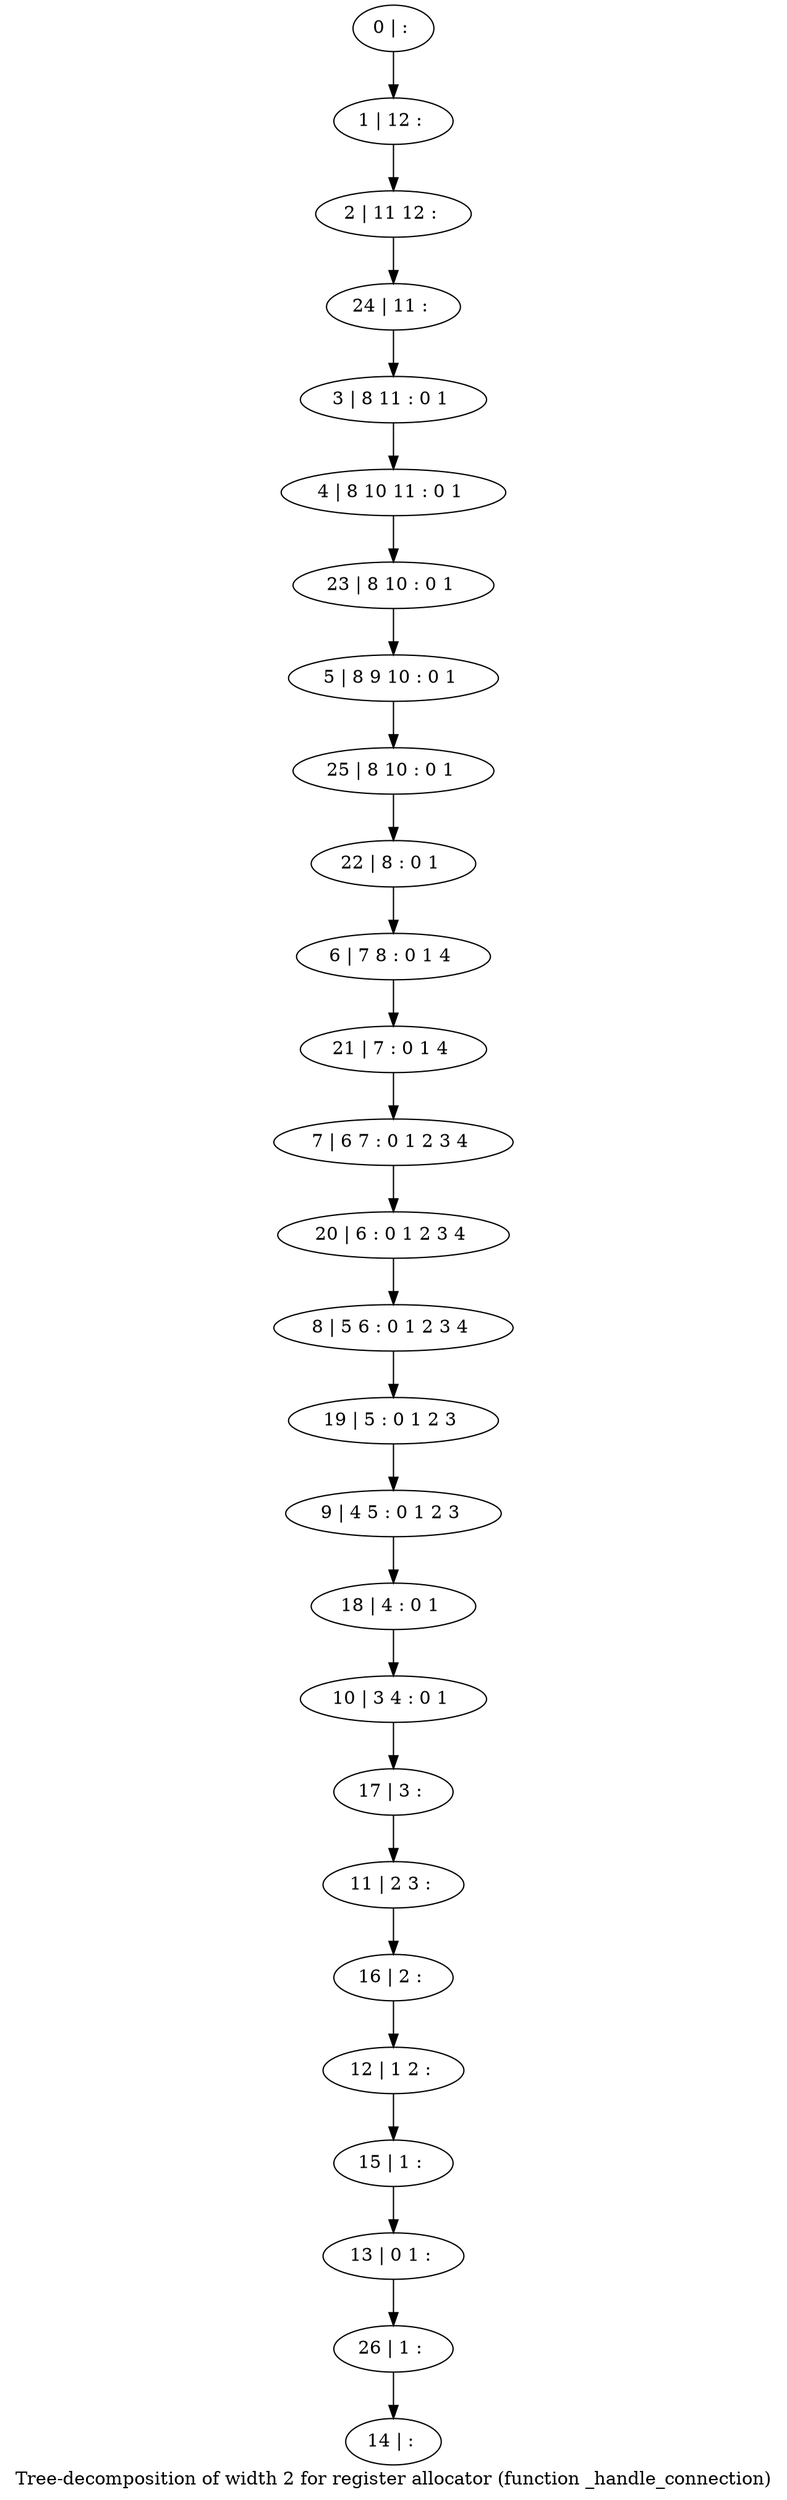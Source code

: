 digraph G {
graph [label="Tree-decomposition of width 2 for register allocator (function _handle_connection)"]
0[label="0 | : "];
1[label="1 | 12 : "];
2[label="2 | 11 12 : "];
3[label="3 | 8 11 : 0 1 "];
4[label="4 | 8 10 11 : 0 1 "];
5[label="5 | 8 9 10 : 0 1 "];
6[label="6 | 7 8 : 0 1 4 "];
7[label="7 | 6 7 : 0 1 2 3 4 "];
8[label="8 | 5 6 : 0 1 2 3 4 "];
9[label="9 | 4 5 : 0 1 2 3 "];
10[label="10 | 3 4 : 0 1 "];
11[label="11 | 2 3 : "];
12[label="12 | 1 2 : "];
13[label="13 | 0 1 : "];
14[label="14 | : "];
15[label="15 | 1 : "];
16[label="16 | 2 : "];
17[label="17 | 3 : "];
18[label="18 | 4 : 0 1 "];
19[label="19 | 5 : 0 1 2 3 "];
20[label="20 | 6 : 0 1 2 3 4 "];
21[label="21 | 7 : 0 1 4 "];
22[label="22 | 8 : 0 1 "];
23[label="23 | 8 10 : 0 1 "];
24[label="24 | 11 : "];
25[label="25 | 8 10 : 0 1 "];
26[label="26 | 1 : "];
0->1 ;
1->2 ;
3->4 ;
15->13 ;
12->15 ;
16->12 ;
11->16 ;
17->11 ;
10->17 ;
18->10 ;
9->18 ;
19->9 ;
8->19 ;
20->8 ;
7->20 ;
21->7 ;
6->21 ;
22->6 ;
23->5 ;
4->23 ;
24->3 ;
2->24 ;
25->22 ;
5->25 ;
26->14 ;
13->26 ;
}
